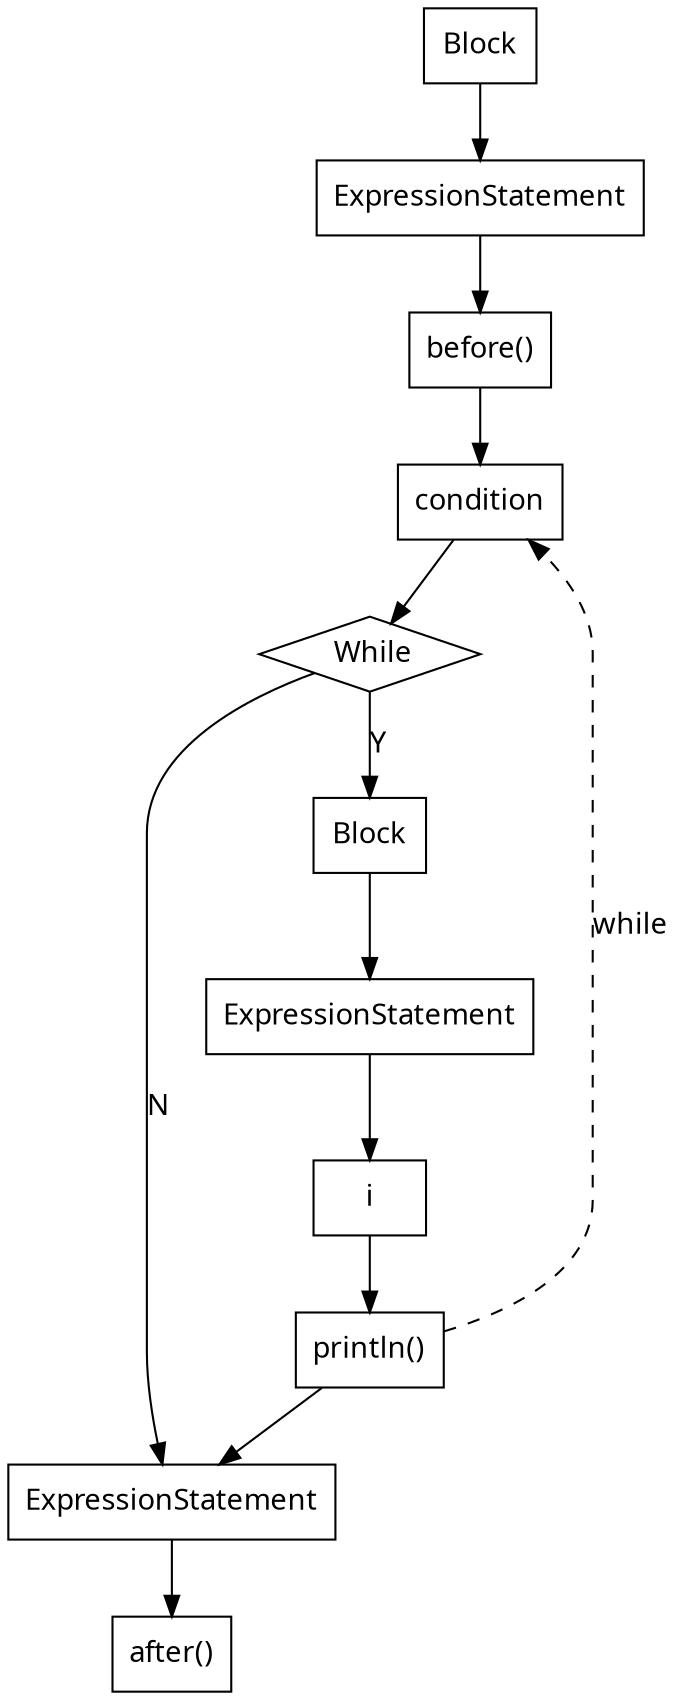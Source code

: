 digraph G_5 {
  node [
    shape = rect;
    fontname = "Handlee";
  ]
  edge [
    fontname = "Handlee";
  ]
  bgcolor = transparent;
  fontname = "Handlee";
  compound = true;
  s_77 [
    class = "block";
    label = "Block";
    fillcolor = white;
    style = filled;
  ];
  s_78 [
    class = "expressionStatement";
    label = "ExpressionStatement";
    fillcolor = white;
    style = filled;
  ];
  s_78_2 [
    class = "methodInvocation";
    label = "before()";
    fillcolor = white;
    style = filled;
  ];
  while_79 [
    class = "while";
    label = " While";
    fillcolor = white;
    shape = diamond;
    style = filled;
  ];
  s_79 [
    class = "simpleName";
    label = "condition";
    fillcolor = white;
    style = filled;
  ];
  s_79_2 [
    class = "block";
    label = "Block";
    fillcolor = white;
    style = filled;
  ];
  s_80 [
    class = "expressionStatement";
    label = "ExpressionStatement";
    fillcolor = white;
    style = filled;
  ];
  s_80_2 [
    class = "methodInvocation";
    label = "println()";
    fillcolor = white;
    style = filled;
  ];
  s_80_4 [
    class = "simpleName";
    label = "i";
    fillcolor = white;
    style = filled;
  ];
  s_82 [
    class = "expressionStatement";
    label = "ExpressionStatement";
    fillcolor = white;
    style = filled;
  ];
  s_82_2 [
    class = "methodInvocation";
    label = "after()";
    fillcolor = white;
    style = filled;
  ];
  s_77 -> s_78;
  s_78 -> s_78_2;
  s_78_2 -> s_79;
  s_79 -> while_79;
  while_79 -> s_79_2 [
    label="Y";
  ];
  s_79_2 -> s_80;
  s_80 -> s_80_4;
  s_80_4 -> s_80_2;
  s_80_2 -> s_79 [
    label="while";
    style = dashed;
  ];
  s_80_2 -> s_82;
  while_79 -> s_82 [
    label="N";
  ];
  s_82 -> s_82_2;

}


